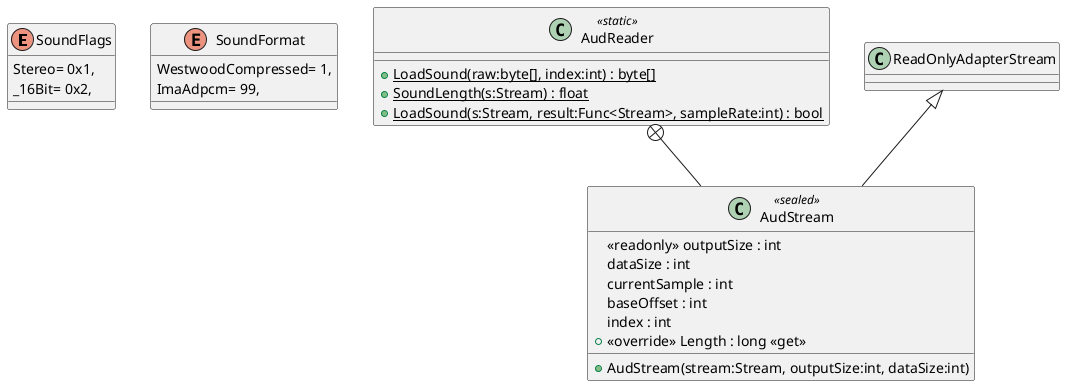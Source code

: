 @startuml
enum SoundFlags {
    Stereo= 0x1,
    _16Bit= 0x2,
}
enum SoundFormat {
    WestwoodCompressed= 1,
    ImaAdpcm= 99,
}
class AudReader <<static>> {
    + {static} LoadSound(raw:byte[], index:int) : byte[]
    + {static} SoundLength(s:Stream) : float
    + {static} LoadSound(s:Stream, result:Func<Stream>, sampleRate:int) : bool
}
class AudStream <<sealed>> {
    <<readonly>> outputSize : int
    dataSize : int
    currentSample : int
    baseOffset : int
    index : int
    + AudStream(stream:Stream, outputSize:int, dataSize:int)
    + <<override>> Length : long <<get>>
}
AudReader +-- AudStream
ReadOnlyAdapterStream <|-- AudStream
@enduml
